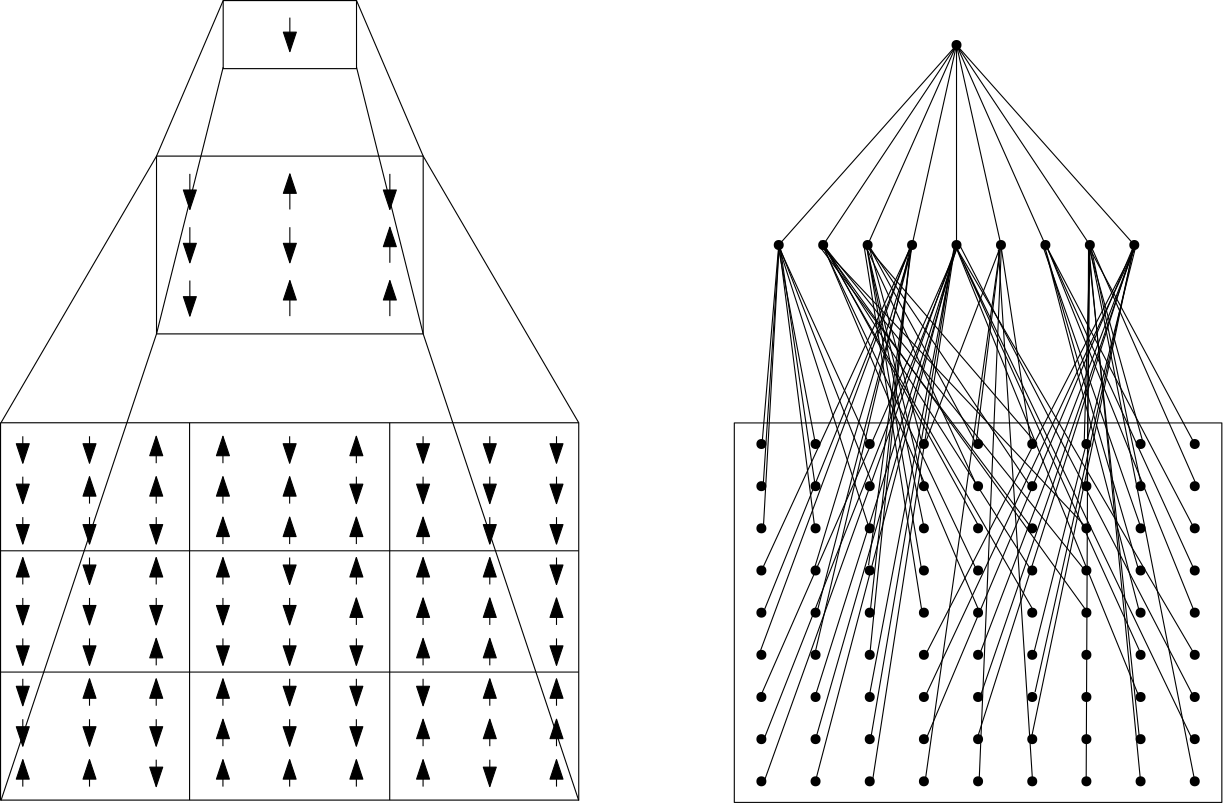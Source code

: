 <?xml version="1.0"?>
<!DOCTYPE ipe SYSTEM "ipe.dtd">
<ipe version="70212" creator="Ipe 7.2.12">
<info created="D:20190601145209" modified="D:20190602090355"/>
<ipestyle name="basic">
<symbol name="arrow/arc(spx)">
<path stroke="sym-stroke" fill="sym-stroke" pen="sym-pen">
0 0 m
-1 0.333 l
-1 -0.333 l
h
</path>
</symbol>
<symbol name="arrow/farc(spx)">
<path stroke="sym-stroke" fill="white" pen="sym-pen">
0 0 m
-1 0.333 l
-1 -0.333 l
h
</path>
</symbol>
<symbol name="arrow/ptarc(spx)">
<path stroke="sym-stroke" fill="sym-stroke" pen="sym-pen">
0 0 m
-1 0.333 l
-0.8 0 l
-1 -0.333 l
h
</path>
</symbol>
<symbol name="arrow/fptarc(spx)">
<path stroke="sym-stroke" fill="white" pen="sym-pen">
0 0 m
-1 0.333 l
-0.8 0 l
-1 -0.333 l
h
</path>
</symbol>
<symbol name="mark/circle(sx)" transformations="translations">
<path fill="sym-stroke">
0.6 0 0 0.6 0 0 e
0.4 0 0 0.4 0 0 e
</path>
</symbol>
<symbol name="mark/disk(sx)" transformations="translations">
<path fill="sym-stroke">
0.6 0 0 0.6 0 0 e
</path>
</symbol>
<symbol name="mark/fdisk(sfx)" transformations="translations">
<group>
<path fill="sym-fill">
0.5 0 0 0.5 0 0 e
</path>
<path fill="sym-stroke" fillrule="eofill">
0.6 0 0 0.6 0 0 e
0.4 0 0 0.4 0 0 e
</path>
</group>
</symbol>
<symbol name="mark/box(sx)" transformations="translations">
<path fill="sym-stroke" fillrule="eofill">
-0.6 -0.6 m
0.6 -0.6 l
0.6 0.6 l
-0.6 0.6 l
h
-0.4 -0.4 m
0.4 -0.4 l
0.4 0.4 l
-0.4 0.4 l
h
</path>
</symbol>
<symbol name="mark/square(sx)" transformations="translations">
<path fill="sym-stroke">
-0.6 -0.6 m
0.6 -0.6 l
0.6 0.6 l
-0.6 0.6 l
h
</path>
</symbol>
<symbol name="mark/fsquare(sfx)" transformations="translations">
<group>
<path fill="sym-fill">
-0.5 -0.5 m
0.5 -0.5 l
0.5 0.5 l
-0.5 0.5 l
h
</path>
<path fill="sym-stroke" fillrule="eofill">
-0.6 -0.6 m
0.6 -0.6 l
0.6 0.6 l
-0.6 0.6 l
h
-0.4 -0.4 m
0.4 -0.4 l
0.4 0.4 l
-0.4 0.4 l
h
</path>
</group>
</symbol>
<symbol name="mark/cross(sx)" transformations="translations">
<group>
<path fill="sym-stroke">
-0.43 -0.57 m
0.57 0.43 l
0.43 0.57 l
-0.57 -0.43 l
h
</path>
<path fill="sym-stroke">
-0.43 0.57 m
0.57 -0.43 l
0.43 -0.57 l
-0.57 0.43 l
h
</path>
</group>
</symbol>
<symbol name="arrow/fnormal(spx)">
<path stroke="sym-stroke" fill="white" pen="sym-pen">
0 0 m
-1 0.333 l
-1 -0.333 l
h
</path>
</symbol>
<symbol name="arrow/pointed(spx)">
<path stroke="sym-stroke" fill="sym-stroke" pen="sym-pen">
0 0 m
-1 0.333 l
-0.8 0 l
-1 -0.333 l
h
</path>
</symbol>
<symbol name="arrow/fpointed(spx)">
<path stroke="sym-stroke" fill="white" pen="sym-pen">
0 0 m
-1 0.333 l
-0.8 0 l
-1 -0.333 l
h
</path>
</symbol>
<symbol name="arrow/linear(spx)">
<path stroke="sym-stroke" pen="sym-pen">
-1 0.333 m
0 0 l
-1 -0.333 l
</path>
</symbol>
<symbol name="arrow/fdouble(spx)">
<path stroke="sym-stroke" fill="white" pen="sym-pen">
0 0 m
-1 0.333 l
-1 -0.333 l
h
-1 0 m
-2 0.333 l
-2 -0.333 l
h
</path>
</symbol>
<symbol name="arrow/double(spx)">
<path stroke="sym-stroke" fill="sym-stroke" pen="sym-pen">
0 0 m
-1 0.333 l
-1 -0.333 l
h
-1 0 m
-2 0.333 l
-2 -0.333 l
h
</path>
</symbol>
<pen name="heavier" value="0.8"/>
<pen name="fat" value="1.2"/>
<pen name="ultrafat" value="2"/>
<symbolsize name="large" value="5"/>
<symbolsize name="small" value="2"/>
<symbolsize name="tiny" value="1.1"/>
<arrowsize name="large" value="10"/>
<arrowsize name="small" value="5"/>
<arrowsize name="tiny" value="3"/>
<color name="red" value="1 0 0"/>
<color name="green" value="0 1 0"/>
<color name="blue" value="0 0 1"/>
<color name="yellow" value="1 1 0"/>
<color name="orange" value="1 0.647 0"/>
<color name="gold" value="1 0.843 0"/>
<color name="purple" value="0.627 0.125 0.941"/>
<color name="gray" value="0.745"/>
<color name="brown" value="0.647 0.165 0.165"/>
<color name="navy" value="0 0 0.502"/>
<color name="pink" value="1 0.753 0.796"/>
<color name="seagreen" value="0.18 0.545 0.341"/>
<color name="turquoise" value="0.251 0.878 0.816"/>
<color name="violet" value="0.933 0.51 0.933"/>
<color name="darkblue" value="0 0 0.545"/>
<color name="darkcyan" value="0 0.545 0.545"/>
<color name="darkgray" value="0.663"/>
<color name="darkgreen" value="0 0.392 0"/>
<color name="darkmagenta" value="0.545 0 0.545"/>
<color name="darkorange" value="1 0.549 0"/>
<color name="darkred" value="0.545 0 0"/>
<color name="lightblue" value="0.678 0.847 0.902"/>
<color name="lightcyan" value="0.878 1 1"/>
<color name="lightgray" value="0.827"/>
<color name="lightgreen" value="0.565 0.933 0.565"/>
<color name="lightyellow" value="1 1 0.878"/>
<dashstyle name="dashed" value="[4] 0"/>
<dashstyle name="dotted" value="[1 3] 0"/>
<dashstyle name="dash dotted" value="[4 2 1 2] 0"/>
<dashstyle name="dash dot dotted" value="[4 2 1 2 1 2] 0"/>
<textsize name="large" value="\large"/>
<textsize name="Large" value="\Large"/>
<textsize name="LARGE" value="\LARGE"/>
<textsize name="huge" value="\huge"/>
<textsize name="Huge" value="\Huge"/>
<textsize name="small" value="\small"/>
<textsize name="footnote" value="\footnotesize"/>
<textsize name="tiny" value="\tiny"/>
<textstyle name="center" begin="\begin{center}" end="\end{center}"/>
<textstyle name="itemize" begin="\begin{itemize}" end="\end{itemize}"/>
<textstyle name="item" begin="\begin{itemize}\item{}" end="\end{itemize}"/>
<gridsize name="4 pts" value="4"/>
<gridsize name="8 pts (~3 mm)" value="8"/>
<gridsize name="16 pts (~6 mm)" value="16"/>
<gridsize name="32 pts (~12 mm)" value="32"/>
<gridsize name="10 pts (~3.5 mm)" value="10"/>
<gridsize name="20 pts (~7 mm)" value="20"/>
<gridsize name="14 pts (~5 mm)" value="14"/>
<gridsize name="28 pts (~10 mm)" value="28"/>
<gridsize name="56 pts (~20 mm)" value="56"/>
<anglesize name="90 deg" value="90"/>
<anglesize name="60 deg" value="60"/>
<anglesize name="45 deg" value="45"/>
<anglesize name="30 deg" value="30"/>
<anglesize name="22.5 deg" value="22.5"/>
<opacity name="10%" value="0.1"/>
<opacity name="30%" value="0.3"/>
<opacity name="50%" value="0.5"/>
<opacity name="75%" value="0.75"/>
<tiling name="falling" angle="-60" step="4" width="1"/>
<tiling name="rising" angle="30" step="4" width="1"/>
</ipestyle>
<page>
<layer name="alpha"/>
<view layers="alpha" active="alpha"/>
<path layer="alpha" matrix="1.21885 0 0 0.948694 -83.2813 12.2671" stroke="black">
344 552 m
344 408 l
488 408 l
488 552 l
h
</path>
<group matrix="1.5 0 0 0.8 -340 203.2">
<path stroke="black" arrow="normal/normal">
320 528 m
320 512 l
</path>
<path stroke="black" arrow="normal/normal">
344 512 m
344 528 l
</path>
<path stroke="black" arrow="normal/normal">
368 528 m
368 512 l
</path>
<path matrix="1 0 0 1 0 8" stroke="black" arrow="normal/normal">
320 496 m
320 480 l
</path>
<path matrix="1 0 0 1 0 8" stroke="black" arrow="normal/normal">
344 496 m
344 480 l
</path>
<path matrix="1 0 0 1 0 8" stroke="black" arrow="normal/normal">
368 480 m
368 496 l
</path>
<path matrix="1 0 0 1 0 16" stroke="black" arrow="normal/normal">
320 464 m
320 448 l
</path>
<path matrix="1 0 0 1 0 16" stroke="black" arrow="normal/normal">
344 448 m
344 464 l
</path>
<path matrix="1 0 0 1 0 16" stroke="black" arrow="normal/normal">
368 448 m
368 464 l
</path>
<path matrix="1 0 0 0.833333 0 89.3333" stroke="black">
312 536 m
312 440 l
376 440 l
376 536 l
h
</path>
</group>
<group matrix="1.5 0 0 0.765972 -448 277.439">
<path stroke="black" arrow="normal/normal">
416 528 m
416 512 l
</path>
<path matrix="2 0 0 1 -416 0" stroke="black">
408 536 m
408 504 l
424 504 l
424 536 l
h
</path>
</group>
<group matrix="1.0007 0 0 0.606383 -0.195842 210.979">
<group>
<path matrix="1 0 0 1 0 8" stroke="black" arrow="normal/normal">
80 496 m
80 480 l
</path>
<path matrix="1 0 0 1 8 8" stroke="black" arrow="normal/normal">
96 480 m
96 496 l
</path>
<path matrix="1 0 0 1 0 16" stroke="black" arrow="normal/normal">
80 464 m
80 448 l
</path>
<path matrix="1 0 0 1 8 16" stroke="black" arrow="normal/normal">
96 464 m
96 448 l
</path>
<path matrix="1 0 0 1 16 16" stroke="black" arrow="normal/normal">
112 464 m
112 448 l
</path>
<path matrix="1 0 0 1 24 16" stroke="black" arrow="normal/normal">
128 448 m
128 464 l
</path>
<path matrix="1 0 0 1 16 8" stroke="black" arrow="normal/normal">
112 480 m
112 496 l
</path>
<path matrix="1 0 0 1 24 8" stroke="black" arrow="normal/normal">
128 480 m
128 496 l
</path>
<path matrix="1 0 0 1 24 0" stroke="black" arrow="normal/normal">
128 512 m
128 528 l
</path>
<path matrix="1 0 0 1 16 0" stroke="black" arrow="normal/normal">
112 512 m
112 528 l
</path>
<path matrix="1 0 0 1 8 0" stroke="black" arrow="normal/normal">
96 528 m
96 512 l
</path>
<path stroke="black" arrow="normal/normal">
80 528 m
80 512 l
</path>
<path matrix="1 0 0 1 32 0" stroke="black" arrow="normal/normal">
144 528 m
144 512 l
</path>
<path matrix="1 0 0 1 40 0" stroke="black" arrow="normal/normal">
160 512 m
160 528 l
</path>
<path matrix="1 0 0 1 32 8" stroke="black" arrow="normal/normal">
144 480 m
144 496 l
</path>
<path matrix="1 0 0 1 32 16" stroke="black" arrow="normal/normal">
144 448 m
144 464 l
</path>
<path matrix="1 0 0 1 40 16" stroke="black" arrow="normal/normal">
160 448 m
160 464 l
</path>
<path matrix="1 0 0 1 32 24" stroke="black" arrow="normal/normal">
144 432 m
144 416 l
</path>
<path matrix="1 0 0 1 40 24" stroke="black" arrow="normal/normal">
160 416 m
160 432 l
</path>
<path matrix="1 0 0 1 48 24" stroke="black" arrow="normal/normal">
176 416 m
176 432 l
</path>
<path matrix="1 0 0 1 48 16" stroke="black" arrow="normal/normal">
176 448 m
176 464 l
</path>
<path matrix="1 0 0 1 40 8" stroke="black" arrow="normal/normal">
160 496 m
160 480 l
</path>
<path matrix="1 0 0 1 48 8" stroke="black" arrow="normal/normal">
176 496 m
176 480 l
</path>
<path matrix="1 0 0 1 48 0" stroke="black" arrow="normal/normal">
176 528 m
176 512 l
</path>
<path matrix="1 0 0 1 56 0" stroke="black" arrow="normal/normal">
192 528 m
192 512 l
</path>
<path matrix="1 0 0 1 64 0" stroke="black" arrow="normal/normal">
208 528 m
208 512 l
</path>
<path matrix="1 0 0 1 56 8" stroke="black" arrow="normal/normal">
192 496 m
192 480 l
</path>
<path matrix="1 0 0 1 64 8" stroke="black" arrow="normal/normal">
208 496 m
208 480 l
</path>
<path matrix="1 0 0 1 56 16" stroke="black" arrow="normal/normal">
192 464 m
192 448 l
</path>
<path matrix="1 0 0 1 64 16" stroke="black" arrow="normal/normal">
208 464 m
208 448 l
</path>
<path matrix="1 0 0 1 64 24" stroke="black" arrow="normal/normal">
208 432 m
208 416 l
</path>
<path matrix="1 0 0 1 56 24" stroke="black" arrow="normal/normal">
192 416 m
192 432 l
</path>
<path matrix="1 0 0 1 16 24" stroke="black" arrow="normal/normal">
112 416 m
112 432 l
</path>
<path matrix="1 0 0 1 0 24" stroke="black" arrow="normal/normal">
80 416 m
80 432 l
</path>
<path matrix="1 0 0 1 8 24" stroke="black" arrow="normal/normal">
96 432 m
96 416 l
</path>
<path matrix="1 0 0 1 8 32" stroke="black" arrow="normal/normal">
96 400 m
96 384 l
</path>
<path matrix="1 0 0 1 0 32" stroke="black" arrow="normal/normal">
80 400 m
80 384 l
</path>
<path matrix="1 0 0 1 16 32" stroke="black" arrow="normal/normal">
112 400 m
112 384 l
</path>
<path matrix="1 0 0 1 24 24" stroke="black" arrow="normal/normal">
128 416 m
128 432 l
</path>
<path matrix="1 0 0 1 24 32" stroke="black" arrow="normal/normal">
128 400 m
128 384 l
</path>
<path matrix="1 0 0 1 32 32" stroke="black" arrow="normal/normal">
144 400 m
144 384 l
</path>
<path matrix="1 0 0 1 40 32" stroke="black" arrow="normal/normal">
160 384 m
160 400 l
</path>
<path matrix="1 0 0 1 48 32" stroke="black" arrow="normal/normal">
176 384 m
176 400 l
</path>
<path matrix="1 0 0 1 56 32" stroke="black" arrow="normal/normal">
192 384 m
192 400 l
</path>
<path matrix="1 0 0 1 64 32" stroke="black" arrow="normal/normal">
208 384 m
208 400 l
</path>
<path stroke="black" arrow="normal/normal">
80 408 m
80 392 l
</path>
<path matrix="1 0 0 1 8 0" stroke="black" arrow="normal/normal">
96 408 m
96 392 l
</path>
<path matrix="1 0 0 1 16 0" stroke="black" arrow="normal/normal">
112 392 m
112 408 l
</path>
<path matrix="1 0 0 1 24 0" stroke="black" arrow="normal/normal">
128 408 m
128 392 l
</path>
<path matrix="1 0 0 1 32 0" stroke="black" arrow="normal/normal">
144 408 m
144 392 l
</path>
<path matrix="1 0 0 1 40 0" stroke="black" arrow="normal/normal">
160 408 m
160 392 l
</path>
<path matrix="1 0 0 1 48 0" stroke="black" arrow="normal/normal">
176 392 m
176 408 l
</path>
<path matrix="1 0 0 1 56 0" stroke="black" arrow="normal/normal">
192 392 m
192 408 l
</path>
<path matrix="1 0 0 1 64 0" stroke="black" arrow="normal/normal">
208 408 m
208 392 l
</path>
<path stroke="black" arrow="normal/normal">
80 384 m
80 368 l
</path>
<path matrix="1 0 0 1 8 0" stroke="black" arrow="normal/normal">
96 368 m
96 384 l
</path>
<path matrix="1 0 0 1 16 0" stroke="black" arrow="normal/normal">
112 368 m
112 384 l
</path>
<path matrix="1 0 0 1 24 0" stroke="black" arrow="normal/normal">
128 368 m
128 384 l
</path>
<path matrix="1 0 0 1 32 0" stroke="black" arrow="normal/normal">
144 384 m
144 368 l
</path>
<path matrix="1 0 0 1 40 0" stroke="black" arrow="normal/normal">
160 384 m
160 368 l
</path>
<path matrix="1 0 0 1 48 0" stroke="black" arrow="normal/normal">
176 384 m
176 368 l
</path>
<path matrix="1 0 0 1 56 0" stroke="black" arrow="normal/normal">
192 368 m
192 384 l
</path>
<path matrix="1 0 0 1 64 0" stroke="black" arrow="normal/normal">
208 368 m
208 384 l
</path>
<path stroke="black" arrow="normal/normal">
80 360 m
80 344 l
</path>
<path matrix="1 0 0 1 8 0" stroke="black" arrow="normal/normal">
96 360 m
96 344 l
</path>
<path matrix="1 0 0 1 16 0" stroke="black" arrow="normal/normal">
112 360 m
112 344 l
</path>
<path matrix="1 0 0 1 24 0" stroke="black" arrow="normal/normal">
128 344 m
128 360 l
</path>
<path matrix="1 0 0 1 32 0" stroke="black" arrow="normal/normal">
144 360 m
144 344 l
</path>
<path matrix="1 0 0 1 40 0" stroke="black" arrow="normal/normal">
160 360 m
160 344 l
</path>
<path matrix="1 0 0 1 48 0" stroke="black" arrow="normal/normal">
176 344 m
176 360 l
</path>
<path matrix="1 0 0 1 56 0" stroke="black" arrow="normal/normal">
192 344 m
192 360 l
</path>
<path matrix="1 0 0 1 64 0" stroke="black" arrow="normal/normal">
208 344 m
208 360 l
</path>
<path stroke="black" arrow="normal/normal">
80 320 m
80 336 l
</path>
<path matrix="1 0 0 1 8 0" stroke="black" arrow="normal/normal">
96 320 m
96 336 l
</path>
<path matrix="1 0 0 1 16 0" stroke="black" arrow="normal/normal">
112 336 m
112 320 l
</path>
<path matrix="1 0 0 1 24 0" stroke="black" arrow="normal/normal">
128 320 m
128 336 l
</path>
<path matrix="1 0 0 1 32 0" stroke="black" arrow="normal/normal">
144 320 m
144 336 l
</path>
<path matrix="1 0 0 1 40 0" stroke="black" arrow="normal/normal">
160 320 m
160 336 l
</path>
<path matrix="1 0 0 1 48 0" stroke="black" arrow="normal/normal">
176 320 m
176 336 l
</path>
<path matrix="1 0 0 1 56 0" stroke="black" arrow="normal/normal">
192 336 m
192 320 l
</path>
<path matrix="1 0 0 1 64 0" stroke="black" arrow="normal/normal">
208 320 m
208 336 l
</path>
<path stroke="black">
72 536 m
72 312 l
280 312 l
280 536 l
h
</path>
</group>
<path stroke="black" fill="white">
72 460 m
280 460 l
</path>
<path stroke="black" fill="white">
72 388 m
280 388 l
</path>
<path stroke="black" fill="white">
140 312 m
140 536 l
</path>
<path stroke="black" fill="white">
212 536 m
212 312 l
</path>
</group>
<path stroke="black" fill="white">
152 688 m
128 632 l
</path>
<path stroke="black" fill="white">
152 664 m
128 568 l
</path>
<path stroke="black" fill="white">
200 688 m
224 632 l
</path>
<path stroke="black" fill="white">
200 664 m
224 568 l
</path>
<path stroke="black" fill="white">
128 632 m
72 536 l
</path>
<path stroke="black" fill="white">
128 568 m
72 400 l
</path>
<path stroke="black" fill="white">
224 568 m
280 400 l
</path>
<path stroke="black" fill="white">
224 632 m
280 536 l
</path>
<use matrix="1.21885 0 0 0.948694 -83.2813 12.2671" name="mark/disk(sx)" pos="352 528" size="normal" stroke="black"/>
<use matrix="1.21885 0 0 0.948694 -83.2813 12.2671" name="mark/disk(sx)" pos="368 528" size="normal" stroke="black"/>
<use matrix="1.21885 0 0 0.948694 -83.2813 12.2671" name="mark/disk(sx)" pos="352 512" size="normal" stroke="black"/>
<use matrix="1.21885 0 0 0.948694 -83.2813 12.2671" name="mark/disk(sx)" pos="368 512" size="normal" stroke="black"/>
<use matrix="1.21885 0 0 0.948694 -83.2813 12.2671" name="mark/disk(sx)" pos="368 496" size="normal" stroke="black"/>
<use matrix="1.21885 0 0 0.948694 -83.2813 12.2671" name="mark/disk(sx)" pos="352 496" size="normal" stroke="black"/>
<use matrix="1.21885 0 0 0.948694 -44.2781 12.2671" name="mark/disk(sx)" pos="352 528" size="normal" stroke="black"/>
<use matrix="1.21885 0 0 0.948694 -44.2781 12.2671" name="mark/disk(sx)" pos="368 528" size="normal" stroke="black"/>
<use matrix="1.21885 0 0 0.948694 -44.2781 12.2671" name="mark/disk(sx)" pos="352 512" size="normal" stroke="black"/>
<use matrix="1.21885 0 0 0.948694 -44.2781 12.2671" name="mark/disk(sx)" pos="368 512" size="normal" stroke="black"/>
<use matrix="1.21885 0 0 0.948694 -44.2781 12.2671" name="mark/disk(sx)" pos="368 496" size="normal" stroke="black"/>
<use matrix="1.21885 0 0 0.948694 -44.2781 12.2671" name="mark/disk(sx)" pos="352 496" size="normal" stroke="black"/>
<use matrix="1.21885 0 0 0.948694 -5.27498 -2.91212" name="mark/disk(sx)" pos="352 528" size="normal" stroke="black"/>
<use matrix="1.21885 0 0 0.948694 -5.27498 -2.91212" name="mark/disk(sx)" pos="368 528" size="normal" stroke="black"/>
<use matrix="1.21885 0 0 0.948694 -5.27498 -2.91212" name="mark/disk(sx)" pos="352 512" size="normal" stroke="black"/>
<use matrix="1.21885 0 0 0.948694 -5.27498 -2.91212" name="mark/disk(sx)" pos="368 512" size="normal" stroke="black"/>
<use matrix="1.21885 0 0 0.948694 -5.27498 -2.91212" name="mark/disk(sx)" pos="368 496" size="normal" stroke="black"/>
<use matrix="1.21885 0 0 0.948694 -5.27498 -2.91212" name="mark/disk(sx)" pos="352 496" size="normal" stroke="black"/>
<use matrix="1.21885 0 0 0.948694 -5.27498 42.6252" name="mark/disk(sx)" pos="352 512" size="normal" stroke="black"/>
<use matrix="1.21885 0 0 0.948694 -5.27498 42.6252" name="mark/disk(sx)" pos="368 512" size="normal" stroke="black"/>
<use matrix="1.21885 0 0 0.948694 -5.27498 42.6252" name="mark/disk(sx)" pos="368 496" size="normal" stroke="black"/>
<use matrix="1.21885 0 0 0.948694 -5.27498 42.6252" name="mark/disk(sx)" pos="352 496" size="normal" stroke="black"/>
<use matrix="1.21885 0 0 0.948694 -44.2781 -33.2703" name="mark/disk(sx)" pos="352 528" size="normal" stroke="black"/>
<use matrix="1.21885 0 0 0.948694 -44.2781 -33.2703" name="mark/disk(sx)" pos="368 528" size="normal" stroke="black"/>
<use matrix="1.21885 0 0 0.948694 -44.2781 -33.2703" name="mark/disk(sx)" pos="352 512" size="normal" stroke="black"/>
<use matrix="1.21885 0 0 0.948694 -44.2781 -33.2703" name="mark/disk(sx)" pos="368 512" size="normal" stroke="black"/>
<use matrix="1.21885 0 0 0.948694 -44.2781 -33.2703" name="mark/disk(sx)" pos="368 496" size="normal" stroke="black"/>
<use matrix="1.21885 0 0 0.948694 -44.2781 -33.2703" name="mark/disk(sx)" pos="352 496" size="normal" stroke="black"/>
<use matrix="1.21885 0 0 0.948694 -83.2813 -33.2703" name="mark/disk(sx)" pos="352 528" size="normal" stroke="black"/>
<use matrix="1.21885 0 0 0.948694 -83.2813 -33.2703" name="mark/disk(sx)" pos="368 528" size="normal" stroke="black"/>
<use matrix="1.21885 0 0 0.948694 -83.2813 -33.2703" name="mark/disk(sx)" pos="352 512" size="normal" stroke="black"/>
<use matrix="1.21885 0 0 0.948694 -83.2813 -33.2703" name="mark/disk(sx)" pos="368 512" size="normal" stroke="black"/>
<use matrix="1.21885 0 0 0.948694 -83.2813 -33.2703" name="mark/disk(sx)" pos="368 496" size="normal" stroke="black"/>
<use matrix="1.21885 0 0 0.948694 -83.2813 -33.2703" name="mark/disk(sx)" pos="352 496" size="normal" stroke="black"/>
<use matrix="1.21885 0 0 0.948694 -83.2813 57.8043" name="mark/disk(sx)" pos="368 496" size="normal" stroke="black"/>
<use matrix="1.21885 0 0 0.948694 -83.2813 57.8043" name="mark/disk(sx)" pos="352 496" size="normal" stroke="black"/>
<use matrix="1.21885 0 0 0.948694 -44.2781 57.8043" name="mark/disk(sx)" pos="368 496" size="normal" stroke="black"/>
<use matrix="1.21885 0 0 0.948694 -44.2781 57.8043" name="mark/disk(sx)" pos="352 496" size="normal" stroke="black"/>
<use matrix="1.21885 0 0 0.948694 -5.27498 -48.4494" name="mark/disk(sx)" pos="352 528" size="normal" stroke="black"/>
<use matrix="1.21885 0 0 0.948694 -5.27498 -48.4494" name="mark/disk(sx)" pos="368 528" size="normal" stroke="black"/>
<use matrix="1.21885 0 0 0.948694 -5.27498 -48.4494" name="mark/disk(sx)" pos="352 512" size="normal" stroke="black"/>
<use matrix="1.21885 0 0 0.948694 -5.27498 -48.4494" name="mark/disk(sx)" pos="368 512" size="normal" stroke="black"/>
<use matrix="1.21885 0 0 0.948694 -44.2781 -63.6285" name="mark/disk(sx)" pos="352 512" size="normal" stroke="black"/>
<use matrix="1.21885 0 0 0.948694 -44.2781 -63.6285" name="mark/disk(sx)" pos="368 512" size="normal" stroke="black"/>
<use matrix="1.21885 0 0 0.948694 -44.2781 -63.6285" name="mark/disk(sx)" pos="368 496" size="normal" stroke="black"/>
<use matrix="1.21885 0 0 0.948694 -44.2781 -63.6285" name="mark/disk(sx)" pos="352 496" size="normal" stroke="black"/>
<use matrix="1.21885 0 0 0.948694 -83.2813 -63.6285" name="mark/disk(sx)" pos="352 512" size="normal" stroke="black"/>
<use matrix="1.21885 0 0 0.948694 -83.2813 -63.6285" name="mark/disk(sx)" pos="368 512" size="normal" stroke="black"/>
<use matrix="1.21885 0 0 0.948694 -83.2813 -63.6285" name="mark/disk(sx)" pos="368 496" size="normal" stroke="black"/>
<use matrix="1.21885 0 0 0.948694 -83.2813 -63.6285" name="mark/disk(sx)" pos="352 496" size="normal" stroke="black"/>
<use matrix="1.21885 0 0 0.948694 -5.27498 -78.8076" name="mark/disk(sx)" pos="352 528" size="normal" stroke="black"/>
<use matrix="1.21885 0 0 0.948694 -5.27498 -78.8076" name="mark/disk(sx)" pos="368 528" size="normal" stroke="black"/>
<use matrix="1.21885 0 0 0.948694 -5.27498 -78.8076" name="mark/disk(sx)" pos="352 512" size="normal" stroke="black"/>
<use matrix="1.21885 0 0 0.948694 -5.27498 -78.8076" name="mark/disk(sx)" pos="368 512" size="normal" stroke="black"/>
<use matrix="1.21885 0 0 0.948694 14.2266 12.2671" name="mark/disk(sx)" pos="368 528" size="normal" stroke="black"/>
<use matrix="1.21885 0 0 0.948694 14.2266 12.2671" name="mark/disk(sx)" pos="368 512" size="normal" stroke="black"/>
<use matrix="1.21885 0 0 0.948694 14.2266 12.2671" name="mark/disk(sx)" pos="368 496" size="normal" stroke="black"/>
<use matrix="1.21885 0 0 0.948694 53.2297 -2.91212" name="mark/disk(sx)" pos="352 528" size="normal" stroke="black"/>
<use matrix="1.21885 0 0 0.948694 53.2297 -2.91212" name="mark/disk(sx)" pos="368 528" size="normal" stroke="black"/>
<use matrix="1.21885 0 0 0.948694 53.2297 -2.91212" name="mark/disk(sx)" pos="352 512" size="normal" stroke="black"/>
<use matrix="1.21885 0 0 0.948694 53.2297 -2.91212" name="mark/disk(sx)" pos="368 512" size="normal" stroke="black"/>
<use matrix="1.21885 0 0 0.948694 53.2297 -2.91212" name="mark/disk(sx)" pos="368 496" size="normal" stroke="black"/>
<use matrix="1.21885 0 0 0.948694 53.2297 -2.91212" name="mark/disk(sx)" pos="352 496" size="normal" stroke="black"/>
<use matrix="1.21885 0 0 0.948694 53.2297 42.6252" name="mark/disk(sx)" pos="352 512" size="normal" stroke="black"/>
<use matrix="1.21885 0 0 0.948694 53.2297 42.6252" name="mark/disk(sx)" pos="368 512" size="normal" stroke="black"/>
<use matrix="1.21885 0 0 0.948694 53.2297 42.6252" name="mark/disk(sx)" pos="368 496" size="normal" stroke="black"/>
<use matrix="1.21885 0 0 0.948694 53.2297 42.6252" name="mark/disk(sx)" pos="352 496" size="normal" stroke="black"/>
<use matrix="1.21885 0 0 0.948694 14.2266 -33.2703" name="mark/disk(sx)" pos="368 528" size="normal" stroke="black"/>
<use matrix="1.21885 0 0 0.948694 14.2266 -33.2703" name="mark/disk(sx)" pos="368 512" size="normal" stroke="black"/>
<use matrix="1.21885 0 0 0.948694 14.2266 -33.2703" name="mark/disk(sx)" pos="368 496" size="normal" stroke="black"/>
<use matrix="1.21885 0 0 0.948694 14.2266 57.8043" name="mark/disk(sx)" pos="368 496" size="normal" stroke="black"/>
<use matrix="1.21885 0 0 0.948694 53.2297 -48.4494" name="mark/disk(sx)" pos="352 528" size="normal" stroke="black"/>
<use matrix="1.21885 0 0 0.948694 53.2297 -48.4494" name="mark/disk(sx)" pos="368 528" size="normal" stroke="black"/>
<use matrix="1.21885 0 0 0.948694 53.2297 -48.4494" name="mark/disk(sx)" pos="352 512" size="normal" stroke="black"/>
<use matrix="1.21885 0 0 0.948694 53.2297 -48.4494" name="mark/disk(sx)" pos="368 512" size="normal" stroke="black"/>
<use matrix="1.21885 0 0 0.948694 14.2266 -63.6285" name="mark/disk(sx)" pos="368 512" size="normal" stroke="black"/>
<use matrix="1.21885 0 0 0.948694 14.2266 -63.6285" name="mark/disk(sx)" pos="368 496" size="normal" stroke="black"/>
<use matrix="1.21885 0 0 0.948694 53.2297 -78.8076" name="mark/disk(sx)" pos="352 528" size="normal" stroke="black"/>
<use matrix="1.21885 0 0 0.948694 53.2297 -78.8076" name="mark/disk(sx)" pos="368 528" size="normal" stroke="black"/>
<use matrix="1.21885 0 0 0.948694 53.2297 -78.8076" name="mark/disk(sx)" pos="352 512" size="normal" stroke="black"/>
<use matrix="1.21885 0 0 0.948694 53.2297 -78.8076" name="mark/disk(sx)" pos="368 512" size="normal" stroke="black"/>
<use matrix="1 0 0 1 8 0" name="mark/disk(sx)" pos="344 600" size="normal" stroke="black"/>
<use matrix="1 0 0 1 8 0" name="mark/disk(sx)" pos="360 600" size="normal" stroke="black"/>
<use matrix="1 0 0 1 8 0" name="mark/disk(sx)" pos="376 600" size="normal" stroke="black"/>
<use matrix="1 0 0 1 8 0" name="mark/disk(sx)" pos="392 600" size="normal" stroke="black"/>
<use matrix="1 0 0 1 8 0" name="mark/disk(sx)" pos="408 600" size="normal" stroke="black"/>
<use matrix="1 0 0 1 8 0" name="mark/disk(sx)" pos="424 600" size="normal" stroke="black"/>
<use matrix="1 0 0 1 8 0" name="mark/disk(sx)" pos="440 600" size="normal" stroke="black"/>
<use matrix="1 0 0 1 8 0" name="mark/disk(sx)" pos="456 600" size="normal" stroke="black"/>
<use matrix="1 0 0 1 8 0" name="mark/disk(sx)" pos="472 600" size="normal" stroke="black"/>
<use name="mark/disk(sx)" pos="416 672" size="normal" stroke="black"/>
<path stroke="black">
400 600 m
416 672 l
</path>
<path stroke="black">
352 600 m
416 672 l
</path>
<path stroke="black">
368 600 m
416 672 l
384 600 l
</path>
<path stroke="black">
416 600 m
416 672 l
432 600 l
</path>
<path stroke="black">
448 600 m
416 672 l
464 600 l
</path>
<path stroke="black">
480 600 m
416 672 l
</path>
<path stroke="black">
352 600 m
346.012 528.62 l
345.749 527.962 l
</path>
<path stroke="black">
352.089 599.661 m
346.404 513.421 l
</path>
<path stroke="black">
346.404 497.029 m
352.139 599.734 l
</path>
<path stroke="black">
352.22 599.209 m
364.923 498.539 l
</path>
<path stroke="black">
365.124 513.336 m
352.459 599.504 l
</path>
<path stroke="black">
365.107 528.956 m
351.829 599.157 l
352.532 600.04 l
</path>
<path stroke="black">
384.734 527.81 m
351.742 599.956 l
</path>
<path stroke="black">
385.853 513.53 m
352.27 599.273 l
</path>
<path stroke="black">
384.432 498.45 m
351.896 599.74 l
</path>
<path stroke="black">
367.689 599.221 m
462.976 498.067 l
462.976 498.067 l
462.097 498.289 l
</path>
<path stroke="black">
367.784 600.239 m
461.828 483.362 l
</path>
<path stroke="black">
368.088 599.417 m
462.963 468.037 l
</path>
<path stroke="black">
366.579 599.668 m
442.783 498.396 l
</path>
<path stroke="black">
368.164 600.081 m
442.947 482.801 l
</path>
<path stroke="black">
367.061 601.569 m
444.029 467.795 l
</path>
<path stroke="black">
424.228 467.967 m
367.484 600.886 l
</path>
<path stroke="black">
423.29 482.908 m
367.639 600.083 l
</path>
<path stroke="black">
424.572 497.723 m
368.116 600.436 l
</path>
<path stroke="black">
480.42 599.467 m
404.689 452.204 l
</path>
<path stroke="black">
480.048 598.731 m
424.095 452.072 l
</path>
<path stroke="black">
480.495 599.328 m
443.466 451.682 l
</path>
<path stroke="black">
480.43 599.189 m
404.375 436.744 l
</path>
<path stroke="black">
424.278 436.683 m
479.867 598.776 l
</path>
<path stroke="black">
479.766 598.776 m
444.28 439.052 l
</path>
<path stroke="black">
442.927 422.342 m
479.617 598.552 l
</path>
<path stroke="black">
423.511 422.559 m
479.744 599.539 l
</path>
<path stroke="black">
479.744 599.539 m
404.676 421.281 l
</path>
<path stroke="black">
346.035 483.284 m
399.715 599.722 l
346.087 466.801 l
</path>
<path stroke="black">
345.313 453.638 m
399.637 600.187 l
364.918 452.461 l
</path>
<path stroke="black">
364.808 483.444 m
400.033 599.479 l
365.668 467.393 l
</path>
<path stroke="black">
384.757 452.26 m
399.6 600.195 l
384.84 467.132 l
</path>
<path stroke="black">
384.338 484.728 m
400.001 600.267 l
</path>
<path stroke="black">
382.655 600.05 m
403.603 467.76 l
404.723 467.28 l
</path>
<path stroke="black">
403.635 481.913 m
383.751 598.74 l
404.529 497.176 l
</path>
<path stroke="black">
403.94 513.796 m
383.744 598.652 l
</path>
<path stroke="black">
383.744 598.652 m
423.534 512.8 l
</path>
<path stroke="black">
403.775 527.999 m
384.576 599.303 l
</path>
<path stroke="black">
384.576 599.303 m
422.731 529.117 l
423.362 527.843 l
</path>
<path stroke="black">
443.893 529.533 m
383.849 599.298 l
</path>
<path stroke="black">
442.666 512.935 m
384.523 599.534 l
</path>
<path stroke="black">
345.339 437.297 m
416.518 599.6 l
346.299 421.131 l
</path>
<path stroke="black">
346.618 406.526 m
415.435 598.396 l
365.159 406.748 l
</path>
<path stroke="black">
365.071 421.418 m
415.877 598.526 l
364.843 436.639 l
</path>
<path stroke="black">
384.585 437.552 m
415.208 599.396 l
385.014 421.722 l
</path>
<path stroke="black">
385.553 405.738 m
415.375 599.275 l
</path>
<path stroke="black">
431.853 599.958 m
404.592 406.102 l
</path>
<path stroke="black">
432.197 600.433 m
424.134 406.763 l
</path>
<path stroke="black">
443.386 406.748 m
431.056 598.36 l
</path>
<path stroke="black">
431.962 599.839 m
404.694 528.543 l
404.356 527.719 l
</path>
<path stroke="black">
423.037 528.412 m
431.945 600.075 l
442.755 529.029 l
</path>
<path stroke="black">
447.319 598.91 m
482.201 498.793 l
</path>
<path stroke="black">
481.771 482.321 m
447.463 600.394 l
481.924 467.632 l
</path>
<path stroke="black">
501.868 467.393 m
448.247 600.159 l
</path>
<path stroke="black">
501.817 497.467 m
448.208 599.867 l
501.94 482.293 l
</path>
<path stroke="black">
483.071 529.153 m
463.596 599.361 l
502.203 527.508 l
502.203 527.508 l
501.649 528.377 l
</path>
<path stroke="black">
501.896 514.717 m
464.217 600.081 l
482.649 512.833 l
</path>
<path stroke="black">
463.015 513.719 m
463.993 600.053 l
461.931 527.497 l
</path>
<path stroke="black">
462.677 406.821 m
463.532 599.79 l
482.271 406.76 l
</path>
<path stroke="black">
501.701 407.354 m
463.793 600.079 l
</path>
<path stroke="black">
417.146 599.933 m
501.282 437.491 l
</path>
<path stroke="black">
415.544 599.856 m
481.661 437.494 l
</path>
<path stroke="black">
415.561 599.684 m
502 452.057 l
</path>
<path stroke="black">
482.201 453.234 m
415.713 599.65 l
500.633 422.572 l
</path>
<path stroke="black">
481.793 422.897 m
463.326 599.67 l
</path>
</page>
</ipe>
